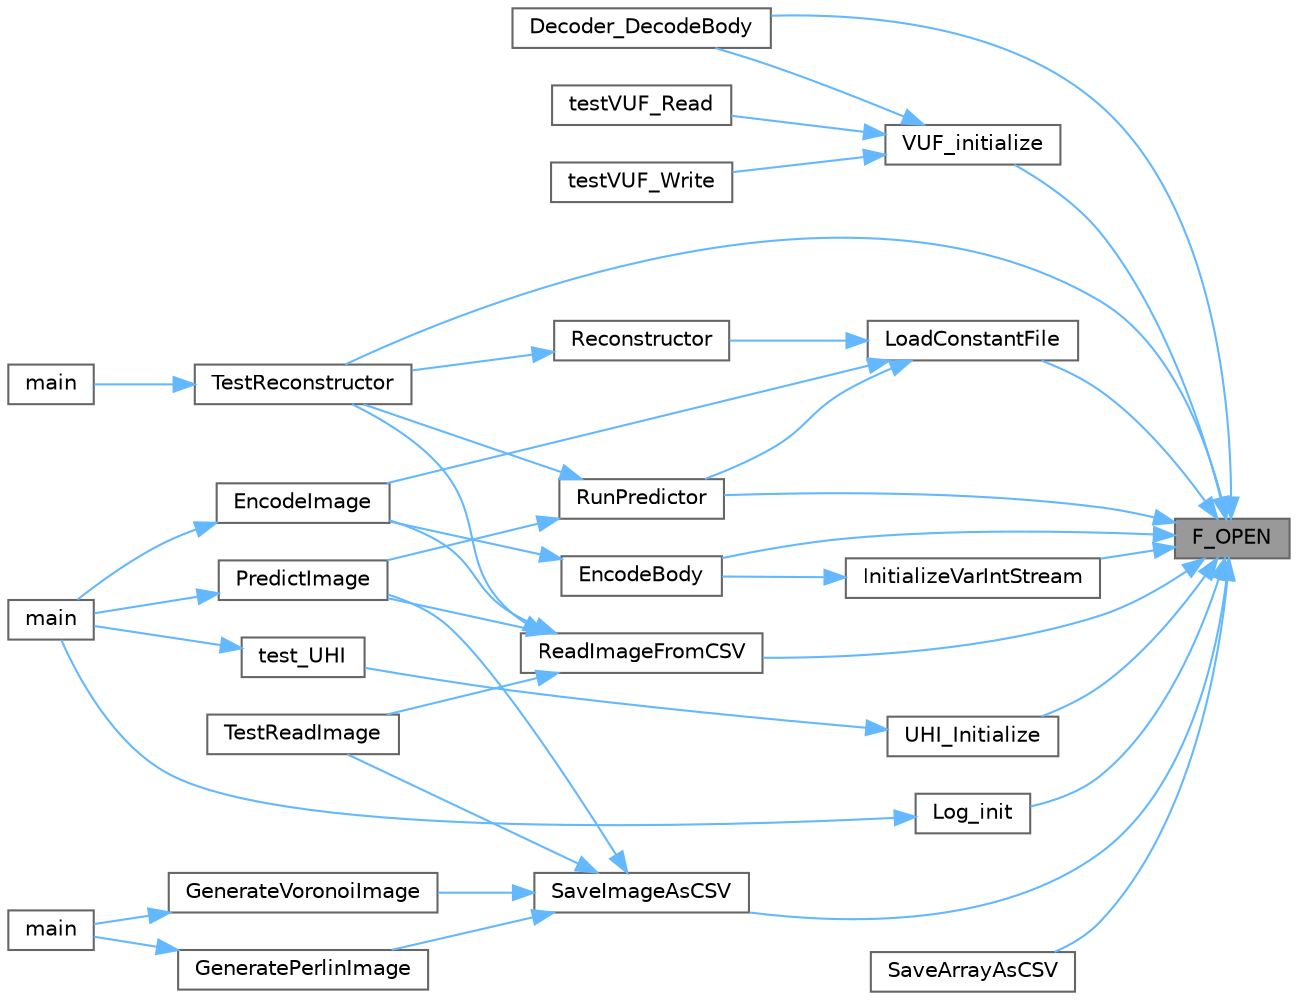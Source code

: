 digraph "F_OPEN"
{
 // LATEX_PDF_SIZE
  bgcolor="transparent";
  edge [fontname=Helvetica,fontsize=10,labelfontname=Helvetica,labelfontsize=10];
  node [fontname=Helvetica,fontsize=10,shape=box,height=0.2,width=0.4];
  rankdir="RL";
  Node1 [id="Node000001",label="F_OPEN",height=0.2,width=0.4,color="gray40", fillcolor="grey60", style="filled", fontcolor="black",tooltip=" "];
  Node1 -> Node2 [id="edge79_Node000001_Node000002",dir="back",color="steelblue1",style="solid",tooltip=" "];
  Node2 [id="Node000002",label="Decoder_DecodeBody",height=0.2,width=0.4,color="grey40", fillcolor="white", style="filled",URL="$d1/dc6/a00347.html#aed4e95d0c6d50bc3f99264337e2f9fb8",tooltip=" "];
  Node1 -> Node3 [id="edge80_Node000001_Node000003",dir="back",color="steelblue1",style="solid",tooltip=" "];
  Node3 [id="Node000003",label="EncodeBody",height=0.2,width=0.4,color="grey40", fillcolor="white", style="filled",URL="$d9/dd6/a00272.html#a38c7868c2a8819e7abc16148811f2e0b",tooltip=" "];
  Node3 -> Node4 [id="edge81_Node000003_Node000004",dir="back",color="steelblue1",style="solid",tooltip=" "];
  Node4 [id="Node000004",label="EncodeImage",height=0.2,width=0.4,color="grey40", fillcolor="white", style="filled",URL="$d3/d07/a00305.html#a29f9d24093c99f0e47133d90ea4286e6",tooltip=" "];
  Node4 -> Node5 [id="edge82_Node000004_Node000005",dir="back",color="steelblue1",style="solid",tooltip=" "];
  Node5 [id="Node000005",label="main",height=0.2,width=0.4,color="grey40", fillcolor="white", style="filled",URL="$d6/d2d/a00047.html#a048af25ea3eb0571ab780e44e221650e",tooltip=" "];
  Node1 -> Node6 [id="edge83_Node000001_Node000006",dir="back",color="steelblue1",style="solid",tooltip=" "];
  Node6 [id="Node000006",label="InitializeVarIntStream",height=0.2,width=0.4,color="grey40", fillcolor="white", style="filled",URL="$d6/d82/a00293.html#a0db4a8ab23a4af63c99d5fbfca9073eb",tooltip=" "];
  Node6 -> Node3 [id="edge84_Node000006_Node000003",dir="back",color="steelblue1",style="solid",tooltip=" "];
  Node1 -> Node7 [id="edge85_Node000001_Node000007",dir="back",color="steelblue1",style="solid",tooltip=" "];
  Node7 [id="Node000007",label="LoadConstantFile",height=0.2,width=0.4,color="grey40", fillcolor="white", style="filled",URL="$db/d10/a00350.html#a5d642038360b72b886a5eb66e3efd14a",tooltip=" "];
  Node7 -> Node4 [id="edge86_Node000007_Node000004",dir="back",color="steelblue1",style="solid",tooltip=" "];
  Node7 -> Node8 [id="edge87_Node000007_Node000008",dir="back",color="steelblue1",style="solid",tooltip=" "];
  Node8 [id="Node000008",label="Reconstructor",height=0.2,width=0.4,color="grey40", fillcolor="white", style="filled",URL="$d3/d93/a00341.html#ad0d5b55646a3018075f07ae472ddb312",tooltip=" "];
  Node8 -> Node9 [id="edge88_Node000008_Node000009",dir="back",color="steelblue1",style="solid",tooltip=" "];
  Node9 [id="Node000009",label="TestReconstructor",height=0.2,width=0.4,color="grey40", fillcolor="white", style="filled",URL="$d3/d93/a00341.html#aadb567bbc159d00d6334e2eb36e6e253",tooltip=" "];
  Node9 -> Node10 [id="edge89_Node000009_Node000010",dir="back",color="steelblue1",style="solid",tooltip=" "];
  Node10 [id="Node000010",label="main",height=0.2,width=0.4,color="grey40", fillcolor="white", style="filled",URL="$d5/de0/a00050.html#a048af25ea3eb0571ab780e44e221650e",tooltip=" "];
  Node7 -> Node11 [id="edge90_Node000007_Node000011",dir="back",color="steelblue1",style="solid",tooltip=" "];
  Node11 [id="Node000011",label="RunPredictor",height=0.2,width=0.4,color="grey40", fillcolor="white", style="filled",URL="$d8/d8e/a00344.html#a4a94804509574a94d896a4164802bcd2",tooltip=" "];
  Node11 -> Node12 [id="edge91_Node000011_Node000012",dir="back",color="steelblue1",style="solid",tooltip=" "];
  Node12 [id="Node000012",label="PredictImage",height=0.2,width=0.4,color="grey40", fillcolor="white", style="filled",URL="$d3/d07/a00305.html#a7fae527c979b4b287e1f9672c8d2c366",tooltip=" "];
  Node12 -> Node5 [id="edge92_Node000012_Node000005",dir="back",color="steelblue1",style="solid",tooltip=" "];
  Node11 -> Node9 [id="edge93_Node000011_Node000009",dir="back",color="steelblue1",style="solid",tooltip=" "];
  Node1 -> Node13 [id="edge94_Node000001_Node000013",dir="back",color="steelblue1",style="solid",tooltip=" "];
  Node13 [id="Node000013",label="Log_init",height=0.2,width=0.4,color="grey40", fillcolor="white", style="filled",URL="$d5/d42/a00269.html#a0b7cf426e0ba603b54206d70e4c93f04",tooltip=" "];
  Node13 -> Node5 [id="edge95_Node000013_Node000005",dir="back",color="steelblue1",style="solid",tooltip=" "];
  Node1 -> Node14 [id="edge96_Node000001_Node000014",dir="back",color="steelblue1",style="solid",tooltip=" "];
  Node14 [id="Node000014",label="ReadImageFromCSV",height=0.2,width=0.4,color="grey40", fillcolor="white", style="filled",URL="$df/da9/a00263.html#aba677341d6fd704867c56e0b5d6f3fc3",tooltip=" "];
  Node14 -> Node4 [id="edge97_Node000014_Node000004",dir="back",color="steelblue1",style="solid",tooltip=" "];
  Node14 -> Node12 [id="edge98_Node000014_Node000012",dir="back",color="steelblue1",style="solid",tooltip=" "];
  Node14 -> Node15 [id="edge99_Node000014_Node000015",dir="back",color="steelblue1",style="solid",tooltip=" "];
  Node15 [id="Node000015",label="TestReadImage",height=0.2,width=0.4,color="grey40", fillcolor="white", style="filled",URL="$d3/d07/a00305.html#aac70a37466945a2c91d42fbfb9d1dcbb",tooltip=" "];
  Node14 -> Node9 [id="edge100_Node000014_Node000009",dir="back",color="steelblue1",style="solid",tooltip=" "];
  Node1 -> Node11 [id="edge101_Node000001_Node000011",dir="back",color="steelblue1",style="solid",tooltip=" "];
  Node1 -> Node16 [id="edge102_Node000001_Node000016",dir="back",color="steelblue1",style="solid",tooltip=" "];
  Node16 [id="Node000016",label="SaveArrayAsCSV",height=0.2,width=0.4,color="grey40", fillcolor="white", style="filled",URL="$df/da9/a00263.html#a3e3e00c9789afb1d2f5f2c7004bd82ad",tooltip=" "];
  Node1 -> Node17 [id="edge103_Node000001_Node000017",dir="back",color="steelblue1",style="solid",tooltip=" "];
  Node17 [id="Node000017",label="SaveImageAsCSV",height=0.2,width=0.4,color="grey40", fillcolor="white", style="filled",URL="$df/da9/a00263.html#a214fc383a5cb483508da7bb0449a9528",tooltip=" "];
  Node17 -> Node18 [id="edge104_Node000017_Node000018",dir="back",color="steelblue1",style="solid",tooltip=" "];
  Node18 [id="Node000018",label="GeneratePerlinImage",height=0.2,width=0.4,color="grey40", fillcolor="white", style="filled",URL="$d0/d61/a00302.html#a6d727efa497a4b992c90483602583515",tooltip=" "];
  Node18 -> Node19 [id="edge105_Node000018_Node000019",dir="back",color="steelblue1",style="solid",tooltip=" "];
  Node19 [id="Node000019",label="main",height=0.2,width=0.4,color="grey40", fillcolor="white", style="filled",URL="$dc/dee/a00053.html#a048af25ea3eb0571ab780e44e221650e",tooltip=" "];
  Node17 -> Node20 [id="edge106_Node000017_Node000020",dir="back",color="steelblue1",style="solid",tooltip=" "];
  Node20 [id="Node000020",label="GenerateVoronoiImage",height=0.2,width=0.4,color="grey40", fillcolor="white", style="filled",URL="$d3/d07/a00305.html#a450c7f9206bff8de0c177e34e6b5bcf4",tooltip=" "];
  Node20 -> Node19 [id="edge107_Node000020_Node000019",dir="back",color="steelblue1",style="solid",tooltip=" "];
  Node17 -> Node12 [id="edge108_Node000017_Node000012",dir="back",color="steelblue1",style="solid",tooltip=" "];
  Node17 -> Node15 [id="edge109_Node000017_Node000015",dir="back",color="steelblue1",style="solid",tooltip=" "];
  Node1 -> Node9 [id="edge110_Node000001_Node000009",dir="back",color="steelblue1",style="solid",tooltip=" "];
  Node1 -> Node21 [id="edge111_Node000001_Node000021",dir="back",color="steelblue1",style="solid",tooltip=" "];
  Node21 [id="Node000021",label="UHI_Initialize",height=0.2,width=0.4,color="grey40", fillcolor="white", style="filled",URL="$d1/d5d/a00311.html#a6114b6569fbd42d5a3fa05f4cd82cc7e",tooltip=" "];
  Node21 -> Node22 [id="edge112_Node000021_Node000022",dir="back",color="steelblue1",style="solid",tooltip=" "];
  Node22 [id="Node000022",label="test_UHI",height=0.2,width=0.4,color="grey40", fillcolor="white", style="filled",URL="$d3/d5e/a00275.html#a24aa285f65de829c8a9791d901405626",tooltip=" "];
  Node22 -> Node5 [id="edge113_Node000022_Node000005",dir="back",color="steelblue1",style="solid",tooltip=" "];
  Node1 -> Node23 [id="edge114_Node000001_Node000023",dir="back",color="steelblue1",style="solid",tooltip=" "];
  Node23 [id="Node000023",label="VUF_initialize",height=0.2,width=0.4,color="grey40", fillcolor="white", style="filled",URL="$dc/d84/a00338.html#a07ca21a87dab6f536b7f4d69050f5602",tooltip=" "];
  Node23 -> Node2 [id="edge115_Node000023_Node000002",dir="back",color="steelblue1",style="solid",tooltip=" "];
  Node23 -> Node24 [id="edge116_Node000023_Node000024",dir="back",color="steelblue1",style="solid",tooltip=" "];
  Node24 [id="Node000024",label="testVUF_Read",height=0.2,width=0.4,color="grey40", fillcolor="white", style="filled",URL="$d8/d23/a00326.html#aaac61ccbc34855ae728a8a9d45db1105",tooltip=" "];
  Node23 -> Node25 [id="edge117_Node000023_Node000025",dir="back",color="steelblue1",style="solid",tooltip=" "];
  Node25 [id="Node000025",label="testVUF_Write",height=0.2,width=0.4,color="grey40", fillcolor="white", style="filled",URL="$d8/d23/a00326.html#af925d49ae82dafea37f82c0d044a6308",tooltip=" "];
}
